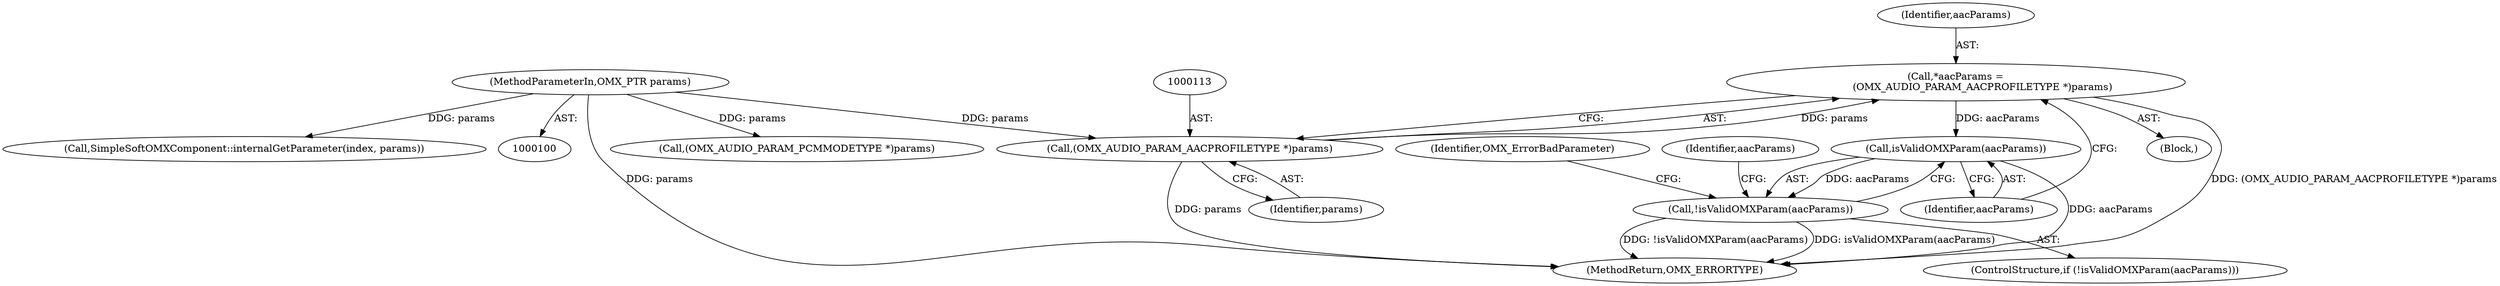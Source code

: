 digraph "0_Android_295c883fe3105b19bcd0f9e07d54c6b589fc5bff_0@pointer" {
"1000110" [label="(Call,*aacParams =\n                 (OMX_AUDIO_PARAM_AACPROFILETYPE *)params)"];
"1000112" [label="(Call,(OMX_AUDIO_PARAM_AACPROFILETYPE *)params)"];
"1000102" [label="(MethodParameterIn,OMX_PTR params)"];
"1000117" [label="(Call,isValidOMXParam(aacParams))"];
"1000116" [label="(Call,!isValidOMXParam(aacParams))"];
"1000118" [label="(Identifier,aacParams)"];
"1000121" [label="(Identifier,OMX_ErrorBadParameter)"];
"1000108" [label="(Block,)"];
"1000114" [label="(Identifier,params)"];
"1000111" [label="(Identifier,aacParams)"];
"1000112" [label="(Call,(OMX_AUDIO_PARAM_AACPROFILETYPE *)params)"];
"1000110" [label="(Call,*aacParams =\n                 (OMX_AUDIO_PARAM_AACPROFILETYPE *)params)"];
"1000341" [label="(MethodReturn,OMX_ERRORTYPE)"];
"1000102" [label="(MethodParameterIn,OMX_PTR params)"];
"1000218" [label="(Call,(OMX_AUDIO_PARAM_PCMMODETYPE *)params)"];
"1000115" [label="(ControlStructure,if (!isValidOMXParam(aacParams)))"];
"1000125" [label="(Identifier,aacParams)"];
"1000116" [label="(Call,!isValidOMXParam(aacParams))"];
"1000117" [label="(Call,isValidOMXParam(aacParams))"];
"1000338" [label="(Call,SimpleSoftOMXComponent::internalGetParameter(index, params))"];
"1000110" -> "1000108"  [label="AST: "];
"1000110" -> "1000112"  [label="CFG: "];
"1000111" -> "1000110"  [label="AST: "];
"1000112" -> "1000110"  [label="AST: "];
"1000118" -> "1000110"  [label="CFG: "];
"1000110" -> "1000341"  [label="DDG: (OMX_AUDIO_PARAM_AACPROFILETYPE *)params"];
"1000112" -> "1000110"  [label="DDG: params"];
"1000110" -> "1000117"  [label="DDG: aacParams"];
"1000112" -> "1000114"  [label="CFG: "];
"1000113" -> "1000112"  [label="AST: "];
"1000114" -> "1000112"  [label="AST: "];
"1000112" -> "1000341"  [label="DDG: params"];
"1000102" -> "1000112"  [label="DDG: params"];
"1000102" -> "1000100"  [label="AST: "];
"1000102" -> "1000341"  [label="DDG: params"];
"1000102" -> "1000218"  [label="DDG: params"];
"1000102" -> "1000338"  [label="DDG: params"];
"1000117" -> "1000116"  [label="AST: "];
"1000117" -> "1000118"  [label="CFG: "];
"1000118" -> "1000117"  [label="AST: "];
"1000116" -> "1000117"  [label="CFG: "];
"1000117" -> "1000341"  [label="DDG: aacParams"];
"1000117" -> "1000116"  [label="DDG: aacParams"];
"1000116" -> "1000115"  [label="AST: "];
"1000121" -> "1000116"  [label="CFG: "];
"1000125" -> "1000116"  [label="CFG: "];
"1000116" -> "1000341"  [label="DDG: isValidOMXParam(aacParams)"];
"1000116" -> "1000341"  [label="DDG: !isValidOMXParam(aacParams)"];
}
